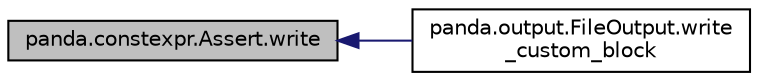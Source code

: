 digraph "panda.constexpr.Assert.write"
{
 // INTERACTIVE_SVG=YES
  edge [fontname="Helvetica",fontsize="10",labelfontname="Helvetica",labelfontsize="10"];
  node [fontname="Helvetica",fontsize="10",shape=record];
  rankdir="LR";
  Node1 [label="panda.constexpr.Assert.write",height=0.2,width=0.4,color="black", fillcolor="grey75", style="filled" fontcolor="black"];
  Node1 -> Node2 [dir="back",color="midnightblue",fontsize="10",style="solid"];
  Node2 [label="panda.output.FileOutput.write\l_custom_block",height=0.2,width=0.4,color="black", fillcolor="white", style="filled",URL="$classpanda_1_1output_1_1FileOutput.html#ae358033a1736afb38bf247be5caef389"];
}
